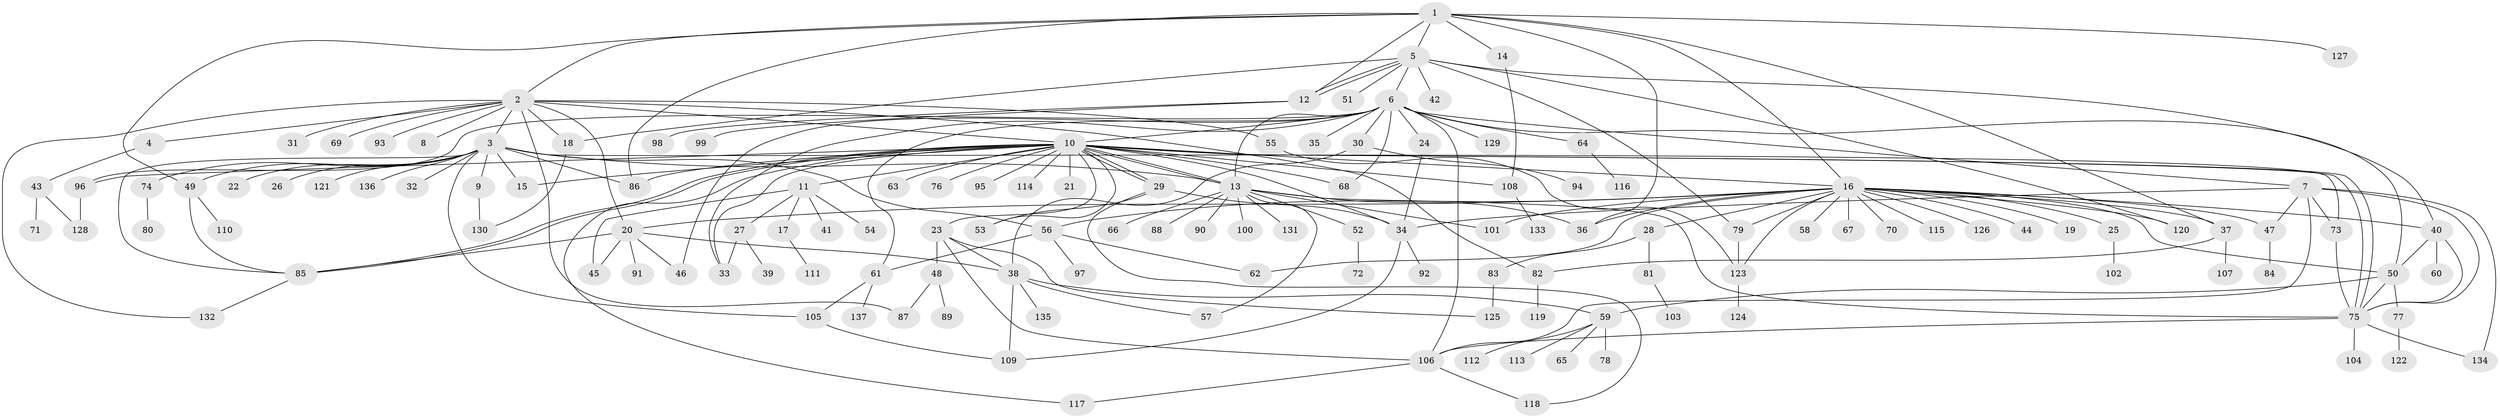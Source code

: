 // coarse degree distribution, {26: 0.009708737864077669, 15: 0.009708737864077669, 14: 0.009708737864077669, 2: 0.21359223300970873, 9: 0.009708737864077669, 31: 0.009708737864077669, 8: 0.009708737864077669, 1: 0.5242718446601942, 6: 0.04854368932038835, 4: 0.019417475728155338, 12: 0.009708737864077669, 5: 0.019417475728155338, 3: 0.07766990291262135, 7: 0.02912621359223301}
// Generated by graph-tools (version 1.1) at 2025/52/02/27/25 19:52:00]
// undirected, 137 vertices, 206 edges
graph export_dot {
graph [start="1"]
  node [color=gray90,style=filled];
  1;
  2;
  3;
  4;
  5;
  6;
  7;
  8;
  9;
  10;
  11;
  12;
  13;
  14;
  15;
  16;
  17;
  18;
  19;
  20;
  21;
  22;
  23;
  24;
  25;
  26;
  27;
  28;
  29;
  30;
  31;
  32;
  33;
  34;
  35;
  36;
  37;
  38;
  39;
  40;
  41;
  42;
  43;
  44;
  45;
  46;
  47;
  48;
  49;
  50;
  51;
  52;
  53;
  54;
  55;
  56;
  57;
  58;
  59;
  60;
  61;
  62;
  63;
  64;
  65;
  66;
  67;
  68;
  69;
  70;
  71;
  72;
  73;
  74;
  75;
  76;
  77;
  78;
  79;
  80;
  81;
  82;
  83;
  84;
  85;
  86;
  87;
  88;
  89;
  90;
  91;
  92;
  93;
  94;
  95;
  96;
  97;
  98;
  99;
  100;
  101;
  102;
  103;
  104;
  105;
  106;
  107;
  108;
  109;
  110;
  111;
  112;
  113;
  114;
  115;
  116;
  117;
  118;
  119;
  120;
  121;
  122;
  123;
  124;
  125;
  126;
  127;
  128;
  129;
  130;
  131;
  132;
  133;
  134;
  135;
  136;
  137;
  1 -- 2;
  1 -- 5;
  1 -- 12;
  1 -- 14;
  1 -- 16;
  1 -- 36;
  1 -- 37;
  1 -- 49;
  1 -- 86;
  1 -- 127;
  2 -- 3;
  2 -- 4;
  2 -- 8;
  2 -- 10;
  2 -- 18;
  2 -- 20;
  2 -- 31;
  2 -- 55;
  2 -- 69;
  2 -- 82;
  2 -- 87;
  2 -- 93;
  2 -- 132;
  3 -- 9;
  3 -- 13;
  3 -- 15;
  3 -- 22;
  3 -- 26;
  3 -- 32;
  3 -- 49;
  3 -- 56;
  3 -- 73;
  3 -- 74;
  3 -- 85;
  3 -- 86;
  3 -- 105;
  3 -- 121;
  3 -- 136;
  4 -- 43;
  5 -- 6;
  5 -- 12;
  5 -- 12;
  5 -- 18;
  5 -- 40;
  5 -- 42;
  5 -- 51;
  5 -- 79;
  5 -- 120;
  6 -- 7;
  6 -- 10;
  6 -- 13;
  6 -- 24;
  6 -- 30;
  6 -- 33;
  6 -- 35;
  6 -- 46;
  6 -- 50;
  6 -- 61;
  6 -- 64;
  6 -- 68;
  6 -- 96;
  6 -- 106;
  6 -- 129;
  7 -- 34;
  7 -- 47;
  7 -- 73;
  7 -- 75;
  7 -- 106;
  7 -- 134;
  9 -- 130;
  10 -- 11;
  10 -- 13;
  10 -- 13;
  10 -- 15;
  10 -- 16;
  10 -- 21;
  10 -- 23;
  10 -- 29;
  10 -- 29;
  10 -- 33;
  10 -- 34;
  10 -- 53;
  10 -- 63;
  10 -- 68;
  10 -- 75;
  10 -- 75;
  10 -- 76;
  10 -- 85;
  10 -- 85;
  10 -- 86;
  10 -- 95;
  10 -- 96;
  10 -- 108;
  10 -- 114;
  10 -- 117;
  11 -- 17;
  11 -- 27;
  11 -- 41;
  11 -- 45;
  11 -- 54;
  12 -- 98;
  12 -- 99;
  13 -- 36;
  13 -- 52;
  13 -- 57;
  13 -- 66;
  13 -- 75;
  13 -- 88;
  13 -- 90;
  13 -- 100;
  13 -- 101;
  13 -- 131;
  14 -- 108;
  16 -- 19;
  16 -- 20;
  16 -- 25;
  16 -- 28;
  16 -- 36;
  16 -- 37;
  16 -- 40;
  16 -- 44;
  16 -- 47;
  16 -- 50;
  16 -- 56;
  16 -- 58;
  16 -- 62;
  16 -- 67;
  16 -- 70;
  16 -- 79;
  16 -- 101;
  16 -- 115;
  16 -- 120;
  16 -- 123;
  16 -- 126;
  17 -- 111;
  18 -- 130;
  20 -- 38;
  20 -- 45;
  20 -- 46;
  20 -- 85;
  20 -- 91;
  23 -- 38;
  23 -- 48;
  23 -- 106;
  23 -- 125;
  24 -- 34;
  25 -- 102;
  27 -- 33;
  27 -- 39;
  28 -- 81;
  28 -- 83;
  29 -- 34;
  29 -- 53;
  29 -- 118;
  30 -- 38;
  30 -- 94;
  34 -- 92;
  34 -- 109;
  37 -- 82;
  37 -- 107;
  38 -- 57;
  38 -- 59;
  38 -- 109;
  38 -- 135;
  40 -- 50;
  40 -- 60;
  40 -- 75;
  43 -- 71;
  43 -- 128;
  47 -- 84;
  48 -- 87;
  48 -- 89;
  49 -- 85;
  49 -- 110;
  50 -- 59;
  50 -- 75;
  50 -- 77;
  52 -- 72;
  55 -- 123;
  56 -- 61;
  56 -- 62;
  56 -- 97;
  59 -- 65;
  59 -- 78;
  59 -- 112;
  59 -- 113;
  61 -- 105;
  61 -- 137;
  64 -- 116;
  73 -- 75;
  74 -- 80;
  75 -- 104;
  75 -- 106;
  75 -- 134;
  77 -- 122;
  79 -- 123;
  81 -- 103;
  82 -- 119;
  83 -- 125;
  85 -- 132;
  96 -- 128;
  105 -- 109;
  106 -- 117;
  106 -- 118;
  108 -- 133;
  123 -- 124;
}
